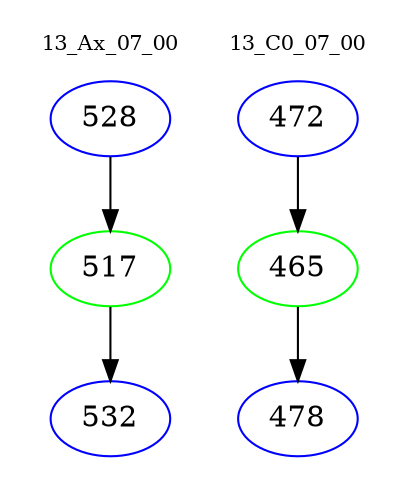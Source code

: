 digraph{
subgraph cluster_0 {
color = white
label = "13_Ax_07_00";
fontsize=10;
T0_528 [label="528", color="blue"]
T0_528 -> T0_517 [color="black"]
T0_517 [label="517", color="green"]
T0_517 -> T0_532 [color="black"]
T0_532 [label="532", color="blue"]
}
subgraph cluster_1 {
color = white
label = "13_C0_07_00";
fontsize=10;
T1_472 [label="472", color="blue"]
T1_472 -> T1_465 [color="black"]
T1_465 [label="465", color="green"]
T1_465 -> T1_478 [color="black"]
T1_478 [label="478", color="blue"]
}
}

